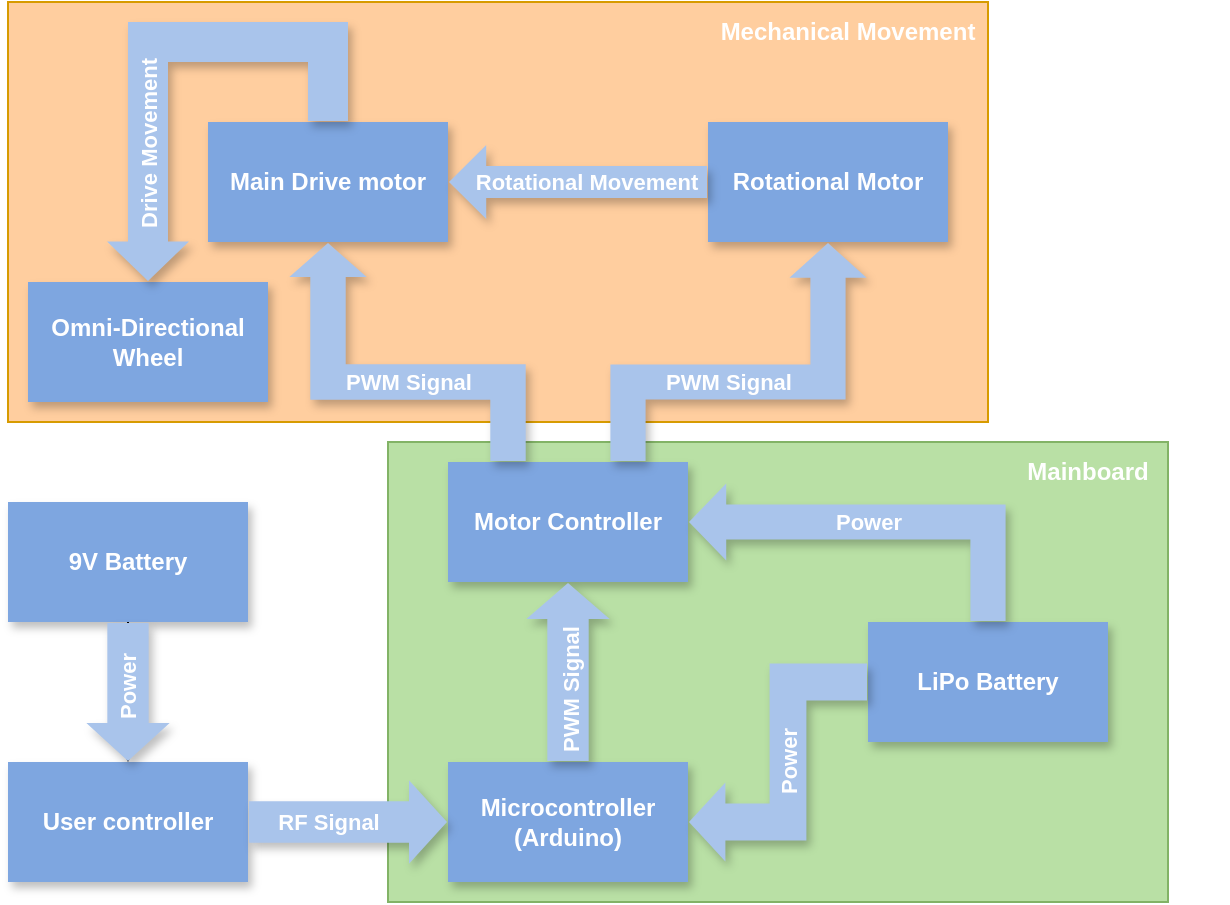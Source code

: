 <mxfile version="21.6.5" type="device">
  <diagram name="Page-1" id="_5MBkdKM8Xg6dZCR3AkQ">
    <mxGraphModel dx="955" dy="729" grid="1" gridSize="10" guides="1" tooltips="1" connect="1" arrows="1" fold="1" page="1" pageScale="1" pageWidth="850" pageHeight="1100" math="0" shadow="0">
      <root>
        <mxCell id="0" />
        <mxCell id="1" parent="0" />
        <mxCell id="DGIZA6DbEYCkTqBpSOKV-38" value="" style="rounded=0;whiteSpace=wrap;html=1;fillColor=#B9E0A5;strokeColor=#82b366;" parent="1" vertex="1">
          <mxGeometry x="280" y="380" width="390" height="230" as="geometry" />
        </mxCell>
        <mxCell id="DGIZA6DbEYCkTqBpSOKV-39" value="" style="rounded=0;whiteSpace=wrap;html=1;fillColor=#FFCE9F;strokeColor=#d79b00;" parent="1" vertex="1">
          <mxGeometry x="90" y="160" width="490" height="210" as="geometry" />
        </mxCell>
        <mxCell id="wunuRDhryvDSYgeNqyzK-1" value="Main Drive motor" style="rounded=0;whiteSpace=wrap;html=1;fontColor=#FFFFFF;strokeColor=none;fillColor=#7EA6E0;fontStyle=1;shadow=1;" parent="1" vertex="1">
          <mxGeometry x="190" y="220" width="120" height="60" as="geometry" />
        </mxCell>
        <mxCell id="wunuRDhryvDSYgeNqyzK-2" value="Rotational Motor" style="rounded=0;whiteSpace=wrap;html=1;fontColor=#FFFFFF;strokeColor=none;fillColor=#7EA6E0;fontStyle=1;shadow=1;" parent="1" vertex="1">
          <mxGeometry x="440" y="220" width="120" height="60" as="geometry" />
        </mxCell>
        <mxCell id="DGIZA6DbEYCkTqBpSOKV-1" value="Motor Controller" style="rounded=0;whiteSpace=wrap;html=1;fontColor=#FFFFFF;strokeColor=none;fillColor=#7EA6E0;fontStyle=1;shadow=1;" parent="1" vertex="1">
          <mxGeometry x="310" y="390" width="120" height="60" as="geometry" />
        </mxCell>
        <mxCell id="DGIZA6DbEYCkTqBpSOKV-2" value="Microcontroller (Arduino)" style="rounded=0;whiteSpace=wrap;html=1;fontColor=#FFFFFF;strokeColor=none;fillColor=#7EA6E0;fontStyle=1;shadow=1;" parent="1" vertex="1">
          <mxGeometry x="310" y="540" width="120" height="60" as="geometry" />
        </mxCell>
        <mxCell id="DGIZA6DbEYCkTqBpSOKV-4" value="User controller" style="rounded=0;whiteSpace=wrap;html=1;fontColor=#FFFFFF;strokeColor=none;fillColor=#7EA6E0;fontStyle=1;shadow=1;" parent="1" vertex="1">
          <mxGeometry x="90" y="540" width="120" height="60" as="geometry" />
        </mxCell>
        <mxCell id="DGIZA6DbEYCkTqBpSOKV-5" value="Omni-Directional Wheel" style="rounded=0;whiteSpace=wrap;html=1;fontColor=#FFFFFF;strokeColor=none;fillColor=#7EA6E0;fontStyle=1;shadow=1;" parent="1" vertex="1">
          <mxGeometry x="100" y="300" width="120" height="60" as="geometry" />
        </mxCell>
        <mxCell id="DGIZA6DbEYCkTqBpSOKV-6" value="" style="shape=flexArrow;endArrow=classic;html=1;rounded=0;entryX=0.5;entryY=0;entryDx=0;entryDy=0;exitX=0.5;exitY=0;exitDx=0;exitDy=0;width=20;endSize=6.268;edgeStyle=orthogonalEdgeStyle;labelBackgroundColor=#A9C4EB;fontColor=#FFFFFF;fillColor=#A9C4EB;strokeColor=none;shadow=1;" parent="1" source="wunuRDhryvDSYgeNqyzK-1" target="DGIZA6DbEYCkTqBpSOKV-5" edge="1">
          <mxGeometry width="50" height="50" relative="1" as="geometry">
            <mxPoint x="400" y="400" as="sourcePoint" />
            <mxPoint x="450" y="350" as="targetPoint" />
            <Array as="points">
              <mxPoint x="250" y="180" />
              <mxPoint x="160" y="180" />
            </Array>
          </mxGeometry>
        </mxCell>
        <mxCell id="DGIZA6DbEYCkTqBpSOKV-9" value="" style="shape=flexArrow;endArrow=classic;html=1;rounded=0;entryX=1;entryY=0.5;entryDx=0;entryDy=0;exitX=0;exitY=0.5;exitDx=0;exitDy=0;width=16;endSize=5.868;labelBackgroundColor=#A9C4EB;fontColor=#FFFFFF;fillColor=#A9C4EB;strokeColor=none;shadow=1;" parent="1" source="wunuRDhryvDSYgeNqyzK-2" target="wunuRDhryvDSYgeNqyzK-1" edge="1">
          <mxGeometry width="50" height="50" relative="1" as="geometry">
            <mxPoint x="400" y="400" as="sourcePoint" />
            <mxPoint x="450" y="350" as="targetPoint" />
          </mxGeometry>
        </mxCell>
        <mxCell id="DGIZA6DbEYCkTqBpSOKV-34" value="Rotational Movement" style="edgeLabel;html=1;align=center;verticalAlign=middle;resizable=0;points=[];labelBackgroundColor=#A9C4EB;fontColor=#FFFFFF;fontStyle=1" parent="DGIZA6DbEYCkTqBpSOKV-9" vertex="1" connectable="0">
          <mxGeometry x="0.179" relative="1" as="geometry">
            <mxPoint x="15" as="offset" />
          </mxGeometry>
        </mxCell>
        <mxCell id="DGIZA6DbEYCkTqBpSOKV-15" value="" style="shape=flexArrow;endArrow=classic;html=1;rounded=0;entryX=0;entryY=0.5;entryDx=0;entryDy=0;exitX=1;exitY=0.5;exitDx=0;exitDy=0;width=20.667;endSize=6;labelBackgroundColor=#A9C4EB;fontColor=#FFFFFF;fillColor=#A9C4EB;strokeColor=none;shadow=1;" parent="1" source="DGIZA6DbEYCkTqBpSOKV-4" target="DGIZA6DbEYCkTqBpSOKV-2" edge="1">
          <mxGeometry width="50" height="50" relative="1" as="geometry">
            <mxPoint x="400" y="400" as="sourcePoint" />
            <mxPoint x="450" y="350" as="targetPoint" />
          </mxGeometry>
        </mxCell>
        <mxCell id="DGIZA6DbEYCkTqBpSOKV-30" value="RF Signal" style="edgeLabel;html=1;align=center;verticalAlign=middle;resizable=0;points=[];rotation=0;labelBackgroundColor=#A9C4EB;fontColor=#FFFFFF;fontStyle=1" parent="DGIZA6DbEYCkTqBpSOKV-15" vertex="1" connectable="0">
          <mxGeometry x="-0.442" y="4" relative="1" as="geometry">
            <mxPoint x="12" y="4" as="offset" />
          </mxGeometry>
        </mxCell>
        <mxCell id="DGIZA6DbEYCkTqBpSOKV-16" value="LiPo Battery" style="rounded=0;whiteSpace=wrap;html=1;strokeColor=none;fillColor=#7EA6E0;fontColor=#FFFFFF;fontStyle=1;shadow=1;" parent="1" vertex="1">
          <mxGeometry x="520" y="470" width="120" height="60" as="geometry" />
        </mxCell>
        <mxCell id="DGIZA6DbEYCkTqBpSOKV-19" value="" style="shape=flexArrow;endArrow=classic;html=1;rounded=0;exitX=0.5;exitY=0;exitDx=0;exitDy=0;entryX=1;entryY=0.5;entryDx=0;entryDy=0;edgeStyle=orthogonalEdgeStyle;width=17.6;endSize=5.868;fillColor=#A9C4EB;strokeColor=none;shadow=1;" parent="1" source="DGIZA6DbEYCkTqBpSOKV-16" target="DGIZA6DbEYCkTqBpSOKV-1" edge="1">
          <mxGeometry width="50" height="50" relative="1" as="geometry">
            <mxPoint x="400" y="400" as="sourcePoint" />
            <mxPoint x="450" y="350" as="targetPoint" />
          </mxGeometry>
        </mxCell>
        <mxCell id="DGIZA6DbEYCkTqBpSOKV-20" value="" style="shape=flexArrow;endArrow=classic;html=1;rounded=0;exitX=0;exitY=0.5;exitDx=0;exitDy=0;entryX=1;entryY=0.5;entryDx=0;entryDy=0;edgeStyle=orthogonalEdgeStyle;width=18.4;endSize=5.732;labelBackgroundColor=#A9C4EB;fontColor=#FFFFFF;fillColor=#A9C4EB;strokeColor=none;shadow=1;" parent="1" source="DGIZA6DbEYCkTqBpSOKV-16" target="DGIZA6DbEYCkTqBpSOKV-2" edge="1">
          <mxGeometry width="50" height="50" relative="1" as="geometry">
            <mxPoint x="400" y="400" as="sourcePoint" />
            <mxPoint x="450" y="350" as="targetPoint" />
            <Array as="points">
              <mxPoint x="480" y="500" />
              <mxPoint x="480" y="570" />
            </Array>
          </mxGeometry>
        </mxCell>
        <mxCell id="DGIZA6DbEYCkTqBpSOKV-21" value="" style="shape=flexArrow;endArrow=classic;html=1;rounded=0;exitX=0.5;exitY=0;exitDx=0;exitDy=0;entryX=0.5;entryY=1;entryDx=0;entryDy=0;width=20.69;endSize=5.655;strokeColor=none;fillColor=#A9C4EB;shadow=1;" parent="1" source="DGIZA6DbEYCkTqBpSOKV-2" target="DGIZA6DbEYCkTqBpSOKV-1" edge="1">
          <mxGeometry width="50" height="50" relative="1" as="geometry">
            <mxPoint x="400" y="400" as="sourcePoint" />
            <mxPoint x="450" y="350" as="targetPoint" />
          </mxGeometry>
        </mxCell>
        <mxCell id="DGIZA6DbEYCkTqBpSOKV-22" value="" style="shape=flexArrow;endArrow=classic;html=1;rounded=0;exitX=0.75;exitY=0;exitDx=0;exitDy=0;edgeStyle=orthogonalEdgeStyle;width=17.6;endSize=5.468;labelBackgroundColor=#A9C4EB;fontColor=#FFFFFF;fillColor=#A9C4EB;strokeColor=none;shadow=1;" parent="1" source="DGIZA6DbEYCkTqBpSOKV-1" edge="1">
          <mxGeometry width="50" height="50" relative="1" as="geometry">
            <mxPoint x="400" y="400" as="sourcePoint" />
            <mxPoint x="500" y="280" as="targetPoint" />
            <Array as="points">
              <mxPoint x="400" y="350" />
              <mxPoint x="500" y="350" />
            </Array>
          </mxGeometry>
        </mxCell>
        <mxCell id="DGIZA6DbEYCkTqBpSOKV-35" value="PWM Signal" style="edgeLabel;html=1;align=center;verticalAlign=middle;resizable=0;points=[];labelBackgroundColor=#A9C4EB;fontColor=#FFFFFF;fontStyle=1" parent="DGIZA6DbEYCkTqBpSOKV-22" vertex="1" connectable="0">
          <mxGeometry x="-0.316" y="2" relative="1" as="geometry">
            <mxPoint x="18" y="2" as="offset" />
          </mxGeometry>
        </mxCell>
        <mxCell id="DGIZA6DbEYCkTqBpSOKV-23" value="" style="shape=flexArrow;endArrow=classic;html=1;rounded=0;entryX=0.5;entryY=1;entryDx=0;entryDy=0;exitX=0.25;exitY=0;exitDx=0;exitDy=0;edgeStyle=orthogonalEdgeStyle;width=17.714;endSize=5.331;labelBackgroundColor=#A9C4EB;fontColor=#FFFFFF;fillColor=#A9C4EB;strokeColor=none;shadow=1;" parent="1" source="DGIZA6DbEYCkTqBpSOKV-1" target="wunuRDhryvDSYgeNqyzK-1" edge="1">
          <mxGeometry width="50" height="50" relative="1" as="geometry">
            <mxPoint x="250" y="350" as="sourcePoint" />
            <mxPoint x="300" y="300" as="targetPoint" />
            <Array as="points">
              <mxPoint x="340" y="350" />
              <mxPoint x="250" y="350" />
            </Array>
          </mxGeometry>
        </mxCell>
        <mxCell id="DGIZA6DbEYCkTqBpSOKV-31" value="Power" style="edgeLabel;html=1;align=center;verticalAlign=middle;resizable=0;points=[];rotation=-90;labelBackgroundColor=#A9C4EB;fontColor=#FFFFFF;fontStyle=1" parent="1" vertex="1" connectable="0">
          <mxGeometry x="480" y="540" as="geometry" />
        </mxCell>
        <mxCell id="DGIZA6DbEYCkTqBpSOKV-32" value="Power" style="edgeLabel;html=1;align=center;verticalAlign=middle;resizable=0;points=[];rotation=0;labelBackgroundColor=#A9C4EB;fontColor=#FFFFFF;fontStyle=1" parent="1" vertex="1" connectable="0">
          <mxGeometry x="520" y="420" as="geometry" />
        </mxCell>
        <mxCell id="DGIZA6DbEYCkTqBpSOKV-36" value="PWM Signal" style="edgeLabel;html=1;align=center;verticalAlign=middle;resizable=0;points=[];labelBackgroundColor=#A9C4EB;fontColor=#FFFFFF;fontStyle=1" parent="1" vertex="1" connectable="0">
          <mxGeometry x="289.999" y="350" as="geometry" />
        </mxCell>
        <mxCell id="DGIZA6DbEYCkTqBpSOKV-37" value="Drive Movement" style="edgeLabel;html=1;align=center;verticalAlign=middle;resizable=0;points=[];rotation=-90;labelBackgroundColor=#A9C4EB;fontColor=#FFFFFF;fontStyle=1" parent="1" vertex="1" connectable="0">
          <mxGeometry x="147.999" y="230" as="geometry">
            <mxPoint x="-1.0" y="12" as="offset" />
          </mxGeometry>
        </mxCell>
        <mxCell id="DGIZA6DbEYCkTqBpSOKV-41" value="PWM Signal" style="edgeLabel;html=1;align=center;verticalAlign=middle;resizable=0;points=[];rotation=-90;labelBackgroundColor=#A9C4EB;fontColor=#FFFFFF;fontStyle=1" parent="1" vertex="1" connectable="0">
          <mxGeometry x="379.999" y="530" as="geometry">
            <mxPoint x="26" y="-9.0" as="offset" />
          </mxGeometry>
        </mxCell>
        <mxCell id="DGIZA6DbEYCkTqBpSOKV-43" value="&lt;b&gt;&lt;font color=&quot;#ffffff&quot;&gt;Mechanical Movement&lt;/font&gt;&lt;/b&gt;" style="text;html=1;strokeColor=none;fillColor=none;align=center;verticalAlign=middle;whiteSpace=wrap;rounded=0;" parent="1" vertex="1">
          <mxGeometry x="440" y="160" width="140" height="30" as="geometry" />
        </mxCell>
        <mxCell id="DGIZA6DbEYCkTqBpSOKV-44" value="&lt;b&gt;&lt;font color=&quot;#ffffff&quot;&gt;Mainboard&lt;/font&gt;&lt;/b&gt;" style="text;html=1;strokeColor=none;fillColor=none;align=center;verticalAlign=middle;whiteSpace=wrap;rounded=0;" parent="1" vertex="1">
          <mxGeometry x="560" y="380" width="140" height="30" as="geometry" />
        </mxCell>
        <mxCell id="WtFzKxV1_8eEPL0-oI6R-4" value="" style="edgeStyle=orthogonalEdgeStyle;rounded=0;orthogonalLoop=1;jettySize=auto;html=1;" parent="1" source="WtFzKxV1_8eEPL0-oI6R-1" target="DGIZA6DbEYCkTqBpSOKV-4" edge="1">
          <mxGeometry relative="1" as="geometry" />
        </mxCell>
        <mxCell id="WtFzKxV1_8eEPL0-oI6R-1" value="9V Battery" style="rounded=0;whiteSpace=wrap;html=1;fontColor=#FFFFFF;strokeColor=none;fillColor=#7EA6E0;fontStyle=1;shadow=1;" parent="1" vertex="1">
          <mxGeometry x="90" y="410" width="120" height="60" as="geometry" />
        </mxCell>
        <mxCell id="WtFzKxV1_8eEPL0-oI6R-2" value="" style="shape=flexArrow;endArrow=classic;html=1;rounded=0;width=20.667;endSize=6;labelBackgroundColor=#A9C4EB;fontColor=#FFFFFF;fillColor=#A9C4EB;strokeColor=none;shadow=1;exitX=0.5;exitY=1;exitDx=0;exitDy=0;entryX=0.5;entryY=0;entryDx=0;entryDy=0;" parent="1" source="WtFzKxV1_8eEPL0-oI6R-1" target="DGIZA6DbEYCkTqBpSOKV-4" edge="1">
          <mxGeometry width="50" height="50" relative="1" as="geometry">
            <mxPoint x="148" y="490" as="sourcePoint" />
            <mxPoint x="148" y="540" as="targetPoint" />
            <Array as="points" />
          </mxGeometry>
        </mxCell>
        <mxCell id="WtFzKxV1_8eEPL0-oI6R-3" value="Power" style="edgeLabel;html=1;align=center;verticalAlign=middle;resizable=0;points=[];rotation=-90;labelBackgroundColor=#A9C4EB;fontColor=#FFFFFF;fontStyle=1" parent="WtFzKxV1_8eEPL0-oI6R-2" vertex="1" connectable="0">
          <mxGeometry x="-0.442" y="4" relative="1" as="geometry">
            <mxPoint x="-4" y="13" as="offset" />
          </mxGeometry>
        </mxCell>
      </root>
    </mxGraphModel>
  </diagram>
</mxfile>
